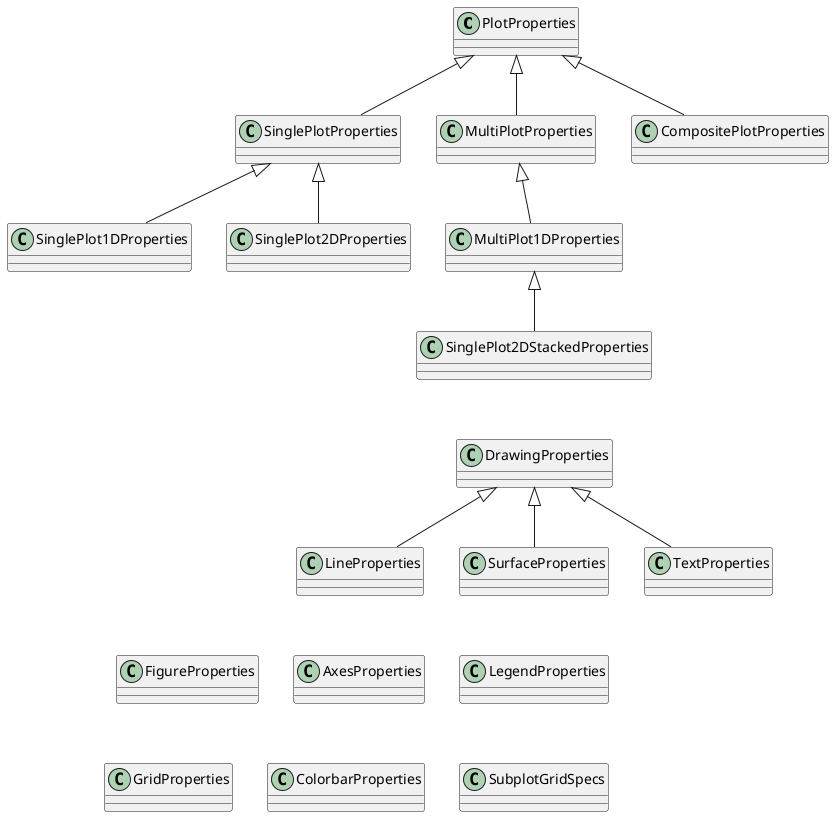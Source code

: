 @startuml

class PlotProperties {
}

class SinglePlotProperties extends PlotProperties {
}

class MultiPlotProperties extends PlotProperties {
}

class CompositePlotProperties extends PlotProperties {
}

class SinglePlot1DProperties extends SinglePlotProperties {
}

class SinglePlot2DProperties extends SinglePlotProperties{
}

class SinglePlot2DStackedProperties extends MultiPlot1DProperties {
}

class MultiPlot1DProperties extends MultiPlotProperties{
}

class DrawingProperties {
}
class LineProperties extends DrawingProperties {
}
class SurfaceProperties extends DrawingProperties {
}
class TextProperties extends DrawingProperties {
}

class AxesProperties {
}
class ColorbarProperties {
}
class FigureProperties {
}
class GridProperties {
}
class LegendProperties {
}
class SubplotGridSpecs {
}

SinglePlotProperties -[hidden]> MultiPlotProperties
MultiPlotProperties -[hidden]> CompositePlotProperties

SinglePlot2DStackedProperties -[hidden]-> DrawingProperties

FigureProperties -[hidden]> AxesProperties
AxesProperties -[hidden]> LegendProperties
SurfaceProperties -[hidden]-> LegendProperties

LegendProperties -[hidden]-> SubplotGridSpecs
GridProperties -[hidden]> ColorbarProperties
ColorbarProperties -[hidden]> SubplotGridSpecs
@enduml
